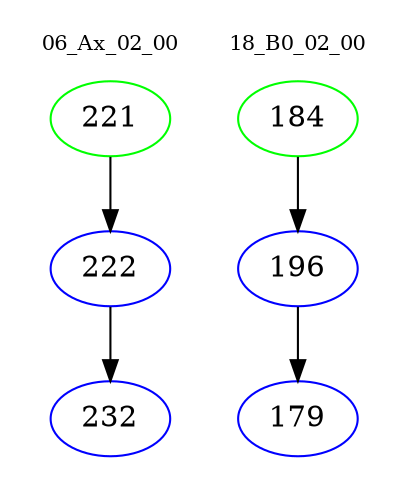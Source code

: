 digraph{
subgraph cluster_0 {
color = white
label = "06_Ax_02_00";
fontsize=10;
T0_221 [label="221", color="green"]
T0_221 -> T0_222 [color="black"]
T0_222 [label="222", color="blue"]
T0_222 -> T0_232 [color="black"]
T0_232 [label="232", color="blue"]
}
subgraph cluster_1 {
color = white
label = "18_B0_02_00";
fontsize=10;
T1_184 [label="184", color="green"]
T1_184 -> T1_196 [color="black"]
T1_196 [label="196", color="blue"]
T1_196 -> T1_179 [color="black"]
T1_179 [label="179", color="blue"]
}
}
